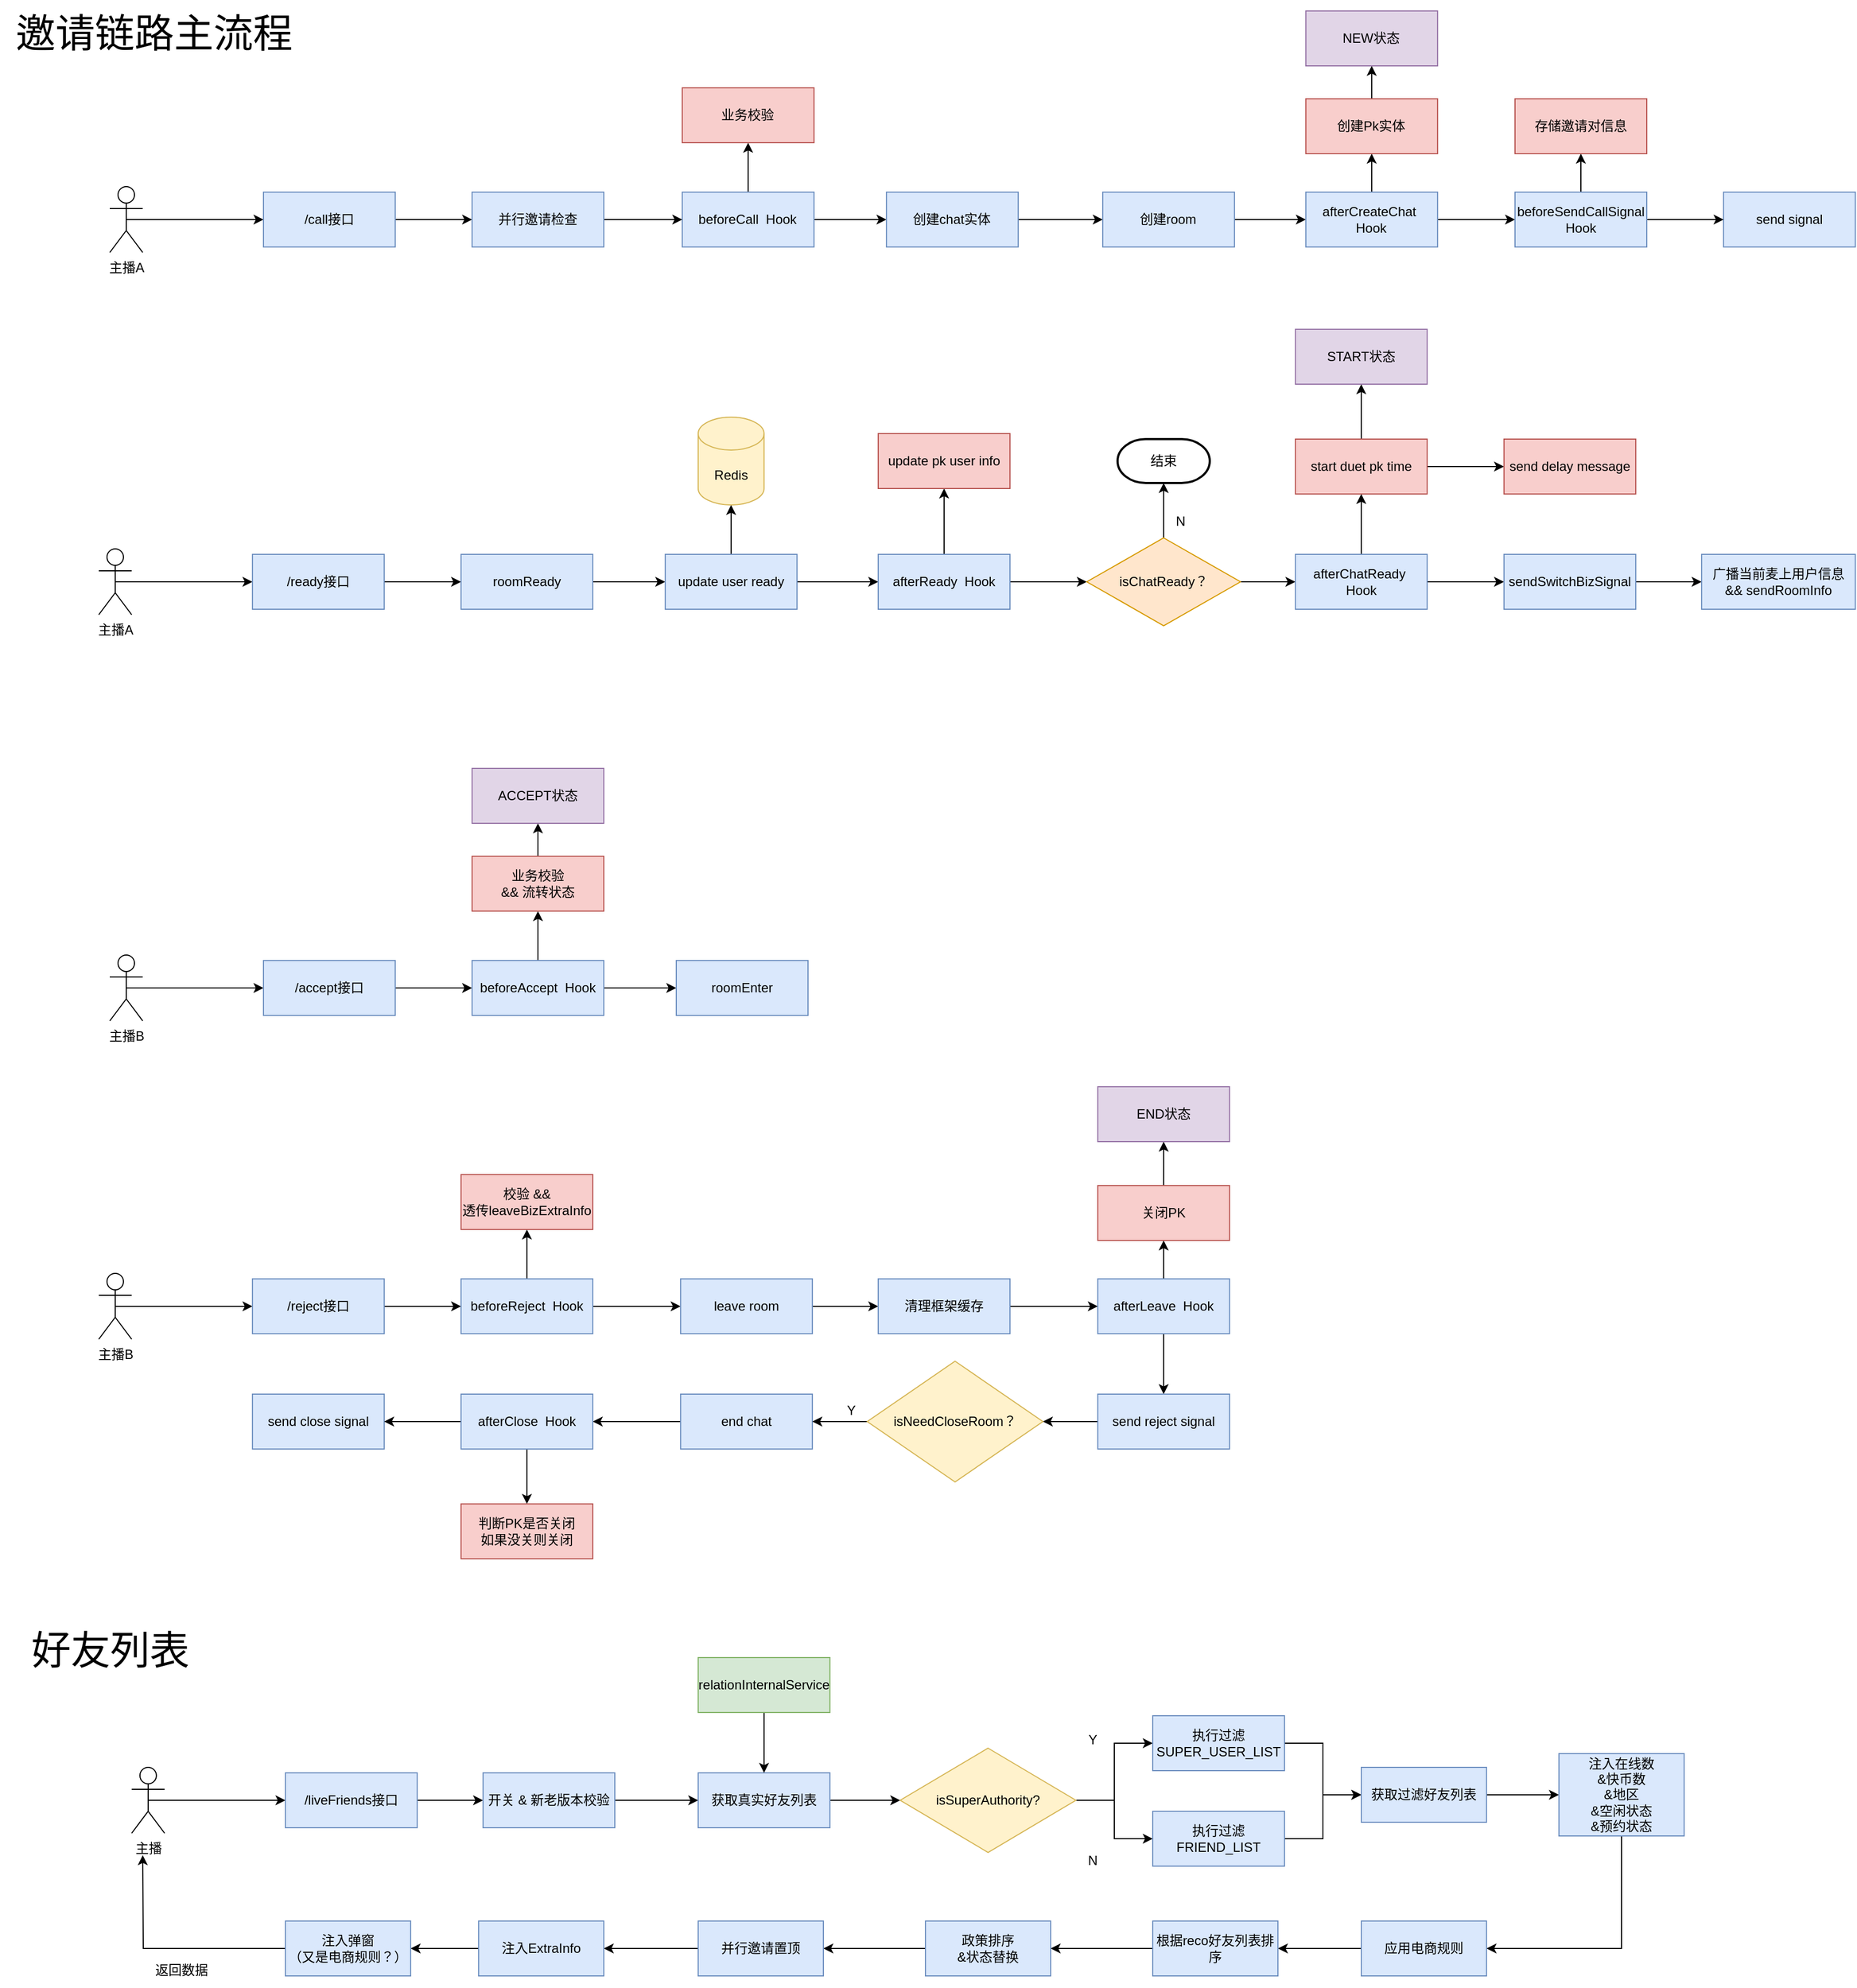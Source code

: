 <mxfile version="21.1.8" type="github">
  <diagram name="第 1 页" id="D1CQOp292lNtNwlwD0Dh">
    <mxGraphModel dx="1306" dy="836" grid="1" gridSize="10" guides="1" tooltips="1" connect="1" arrows="1" fold="1" page="0" pageScale="1" pageWidth="827" pageHeight="1169" math="0" shadow="0">
      <root>
        <mxCell id="0" />
        <mxCell id="1" parent="0" />
        <mxCell id="nzKU1kesUL4rAlOl88Yz-4" style="edgeStyle=orthogonalEdgeStyle;rounded=0;orthogonalLoop=1;jettySize=auto;html=1;exitX=0.5;exitY=0.5;exitDx=0;exitDy=0;exitPerimeter=0;entryX=0;entryY=0.5;entryDx=0;entryDy=0;" parent="1" source="nzKU1kesUL4rAlOl88Yz-1" target="nzKU1kesUL4rAlOl88Yz-3" edge="1">
          <mxGeometry relative="1" as="geometry" />
        </mxCell>
        <mxCell id="nzKU1kesUL4rAlOl88Yz-1" value="主播A" style="shape=umlActor;verticalLabelPosition=bottom;verticalAlign=top;html=1;outlineConnect=0;" parent="1" vertex="1">
          <mxGeometry x="140" y="270" width="30" height="60" as="geometry" />
        </mxCell>
        <mxCell id="nzKU1kesUL4rAlOl88Yz-22" style="edgeStyle=orthogonalEdgeStyle;rounded=0;orthogonalLoop=1;jettySize=auto;html=1;exitX=0.5;exitY=0.5;exitDx=0;exitDy=0;exitPerimeter=0;entryX=0;entryY=0.5;entryDx=0;entryDy=0;" parent="1" source="nzKU1kesUL4rAlOl88Yz-2" target="nzKU1kesUL4rAlOl88Yz-21" edge="1">
          <mxGeometry relative="1" as="geometry" />
        </mxCell>
        <mxCell id="nzKU1kesUL4rAlOl88Yz-2" value="主播B" style="shape=umlActor;verticalLabelPosition=bottom;verticalAlign=top;html=1;outlineConnect=0;" parent="1" vertex="1">
          <mxGeometry x="140" y="970" width="30" height="60" as="geometry" />
        </mxCell>
        <mxCell id="OTEw4OgLr6QhDQMsbYtA-49" style="edgeStyle=orthogonalEdgeStyle;rounded=0;orthogonalLoop=1;jettySize=auto;html=1;exitX=1;exitY=0.5;exitDx=0;exitDy=0;entryX=0;entryY=0.5;entryDx=0;entryDy=0;" edge="1" parent="1" source="nzKU1kesUL4rAlOl88Yz-3" target="OTEw4OgLr6QhDQMsbYtA-48">
          <mxGeometry relative="1" as="geometry" />
        </mxCell>
        <mxCell id="nzKU1kesUL4rAlOl88Yz-3" value="/call接口" style="rounded=0;whiteSpace=wrap;html=1;fillColor=#dae8fc;strokeColor=#6c8ebf;" parent="1" vertex="1">
          <mxGeometry x="280" y="275" width="120" height="50" as="geometry" />
        </mxCell>
        <mxCell id="nzKU1kesUL4rAlOl88Yz-8" style="edgeStyle=orthogonalEdgeStyle;rounded=0;orthogonalLoop=1;jettySize=auto;html=1;exitX=0.5;exitY=0;exitDx=0;exitDy=0;entryX=0.5;entryY=1;entryDx=0;entryDy=0;" parent="1" source="nzKU1kesUL4rAlOl88Yz-5" target="nzKU1kesUL4rAlOl88Yz-7" edge="1">
          <mxGeometry relative="1" as="geometry" />
        </mxCell>
        <mxCell id="nzKU1kesUL4rAlOl88Yz-10" style="edgeStyle=orthogonalEdgeStyle;rounded=0;orthogonalLoop=1;jettySize=auto;html=1;exitX=1;exitY=0.5;exitDx=0;exitDy=0;entryX=0;entryY=0.5;entryDx=0;entryDy=0;" parent="1" source="nzKU1kesUL4rAlOl88Yz-5" target="nzKU1kesUL4rAlOl88Yz-9" edge="1">
          <mxGeometry relative="1" as="geometry" />
        </mxCell>
        <mxCell id="nzKU1kesUL4rAlOl88Yz-5" value="beforeCall&amp;nbsp; Hook" style="rounded=0;whiteSpace=wrap;html=1;fillColor=#dae8fc;strokeColor=#6c8ebf;" parent="1" vertex="1">
          <mxGeometry x="661.45" y="275" width="120" height="50" as="geometry" />
        </mxCell>
        <mxCell id="nzKU1kesUL4rAlOl88Yz-7" value="业务校验" style="rounded=0;whiteSpace=wrap;html=1;fillColor=#f8cecc;strokeColor=#b85450;" parent="1" vertex="1">
          <mxGeometry x="661.45" y="180" width="120" height="50" as="geometry" />
        </mxCell>
        <mxCell id="nzKU1kesUL4rAlOl88Yz-12" style="edgeStyle=orthogonalEdgeStyle;rounded=0;orthogonalLoop=1;jettySize=auto;html=1;exitX=1;exitY=0.5;exitDx=0;exitDy=0;entryX=0;entryY=0.5;entryDx=0;entryDy=0;" parent="1" source="nzKU1kesUL4rAlOl88Yz-9" target="nzKU1kesUL4rAlOl88Yz-11" edge="1">
          <mxGeometry relative="1" as="geometry" />
        </mxCell>
        <mxCell id="nzKU1kesUL4rAlOl88Yz-9" value="创建chat实体" style="rounded=0;whiteSpace=wrap;html=1;fillColor=#dae8fc;strokeColor=#6c8ebf;" parent="1" vertex="1">
          <mxGeometry x="847.45" y="275" width="120" height="50" as="geometry" />
        </mxCell>
        <mxCell id="nzKU1kesUL4rAlOl88Yz-14" style="edgeStyle=orthogonalEdgeStyle;rounded=0;orthogonalLoop=1;jettySize=auto;html=1;exitX=1;exitY=0.5;exitDx=0;exitDy=0;entryX=0;entryY=0.5;entryDx=0;entryDy=0;" parent="1" source="nzKU1kesUL4rAlOl88Yz-11" target="nzKU1kesUL4rAlOl88Yz-13" edge="1">
          <mxGeometry relative="1" as="geometry" />
        </mxCell>
        <mxCell id="nzKU1kesUL4rAlOl88Yz-11" value="创建room" style="rounded=0;whiteSpace=wrap;html=1;fillColor=#dae8fc;strokeColor=#6c8ebf;" parent="1" vertex="1">
          <mxGeometry x="1044.45" y="275" width="120" height="50" as="geometry" />
        </mxCell>
        <mxCell id="nzKU1kesUL4rAlOl88Yz-16" style="edgeStyle=orthogonalEdgeStyle;rounded=0;orthogonalLoop=1;jettySize=auto;html=1;exitX=0.5;exitY=0;exitDx=0;exitDy=0;entryX=0.5;entryY=1;entryDx=0;entryDy=0;" parent="1" source="nzKU1kesUL4rAlOl88Yz-13" target="nzKU1kesUL4rAlOl88Yz-15" edge="1">
          <mxGeometry relative="1" as="geometry" />
        </mxCell>
        <mxCell id="OTEw4OgLr6QhDQMsbYtA-52" style="edgeStyle=orthogonalEdgeStyle;rounded=0;orthogonalLoop=1;jettySize=auto;html=1;exitX=1;exitY=0.5;exitDx=0;exitDy=0;entryX=0;entryY=0.5;entryDx=0;entryDy=0;" edge="1" parent="1" source="nzKU1kesUL4rAlOl88Yz-13" target="OTEw4OgLr6QhDQMsbYtA-51">
          <mxGeometry relative="1" as="geometry" />
        </mxCell>
        <mxCell id="nzKU1kesUL4rAlOl88Yz-13" value="afterCreateChat&amp;nbsp; Hook" style="rounded=0;whiteSpace=wrap;html=1;fillColor=#dae8fc;strokeColor=#6c8ebf;" parent="1" vertex="1">
          <mxGeometry x="1229.45" y="275" width="120" height="50" as="geometry" />
        </mxCell>
        <mxCell id="nzKU1kesUL4rAlOl88Yz-18" style="edgeStyle=orthogonalEdgeStyle;rounded=0;orthogonalLoop=1;jettySize=auto;html=1;exitX=0.5;exitY=0;exitDx=0;exitDy=0;entryX=0.5;entryY=1;entryDx=0;entryDy=0;" parent="1" source="nzKU1kesUL4rAlOl88Yz-15" target="nzKU1kesUL4rAlOl88Yz-17" edge="1">
          <mxGeometry relative="1" as="geometry" />
        </mxCell>
        <mxCell id="nzKU1kesUL4rAlOl88Yz-15" value="创建Pk实体" style="rounded=0;whiteSpace=wrap;html=1;fillColor=#f8cecc;strokeColor=#b85450;" parent="1" vertex="1">
          <mxGeometry x="1229.45" y="190" width="120" height="50" as="geometry" />
        </mxCell>
        <mxCell id="nzKU1kesUL4rAlOl88Yz-17" value="NEW状态" style="rounded=0;whiteSpace=wrap;html=1;fillColor=#e1d5e7;strokeColor=#9673a6;" parent="1" vertex="1">
          <mxGeometry x="1229.45" y="110" width="120" height="50" as="geometry" />
        </mxCell>
        <mxCell id="nzKU1kesUL4rAlOl88Yz-19" value="send signal" style="rounded=0;whiteSpace=wrap;html=1;fillColor=#dae8fc;strokeColor=#6c8ebf;" parent="1" vertex="1">
          <mxGeometry x="1609.95" y="275" width="120" height="50" as="geometry" />
        </mxCell>
        <mxCell id="nzKU1kesUL4rAlOl88Yz-54" style="edgeStyle=orthogonalEdgeStyle;rounded=0;orthogonalLoop=1;jettySize=auto;html=1;exitX=1;exitY=0.5;exitDx=0;exitDy=0;" parent="1" source="nzKU1kesUL4rAlOl88Yz-21" target="nzKU1kesUL4rAlOl88Yz-53" edge="1">
          <mxGeometry relative="1" as="geometry" />
        </mxCell>
        <mxCell id="nzKU1kesUL4rAlOl88Yz-21" value="/accept接口" style="rounded=0;whiteSpace=wrap;html=1;fillColor=#dae8fc;strokeColor=#6c8ebf;" parent="1" vertex="1">
          <mxGeometry x="280" y="975" width="120" height="50" as="geometry" />
        </mxCell>
        <mxCell id="nzKU1kesUL4rAlOl88Yz-26" style="edgeStyle=orthogonalEdgeStyle;rounded=0;orthogonalLoop=1;jettySize=auto;html=1;exitX=0.5;exitY=0.5;exitDx=0;exitDy=0;exitPerimeter=0;entryX=0;entryY=0.5;entryDx=0;entryDy=0;" parent="1" source="nzKU1kesUL4rAlOl88Yz-23" target="nzKU1kesUL4rAlOl88Yz-25" edge="1">
          <mxGeometry relative="1" as="geometry" />
        </mxCell>
        <mxCell id="nzKU1kesUL4rAlOl88Yz-23" value="主播A" style="shape=umlActor;verticalLabelPosition=bottom;verticalAlign=top;html=1;outlineConnect=0;" parent="1" vertex="1">
          <mxGeometry x="129.95" y="600" width="30" height="60" as="geometry" />
        </mxCell>
        <mxCell id="nzKU1kesUL4rAlOl88Yz-28" style="edgeStyle=orthogonalEdgeStyle;rounded=0;orthogonalLoop=1;jettySize=auto;html=1;exitX=1;exitY=0.5;exitDx=0;exitDy=0;entryX=0;entryY=0.5;entryDx=0;entryDy=0;" parent="1" source="nzKU1kesUL4rAlOl88Yz-25" target="nzKU1kesUL4rAlOl88Yz-27" edge="1">
          <mxGeometry relative="1" as="geometry" />
        </mxCell>
        <mxCell id="nzKU1kesUL4rAlOl88Yz-25" value="/ready接口" style="rounded=0;whiteSpace=wrap;html=1;fillColor=#dae8fc;strokeColor=#6c8ebf;" parent="1" vertex="1">
          <mxGeometry x="269.95" y="605" width="120" height="50" as="geometry" />
        </mxCell>
        <mxCell id="nzKU1kesUL4rAlOl88Yz-33" style="edgeStyle=orthogonalEdgeStyle;rounded=0;orthogonalLoop=1;jettySize=auto;html=1;exitX=1;exitY=0.5;exitDx=0;exitDy=0;entryX=0;entryY=0.5;entryDx=0;entryDy=0;" parent="1" source="nzKU1kesUL4rAlOl88Yz-27" target="nzKU1kesUL4rAlOl88Yz-29" edge="1">
          <mxGeometry relative="1" as="geometry" />
        </mxCell>
        <mxCell id="nzKU1kesUL4rAlOl88Yz-27" value="roomReady" style="rounded=0;whiteSpace=wrap;html=1;fillColor=#dae8fc;strokeColor=#6c8ebf;" parent="1" vertex="1">
          <mxGeometry x="459.95" y="605" width="120" height="50" as="geometry" />
        </mxCell>
        <mxCell id="nzKU1kesUL4rAlOl88Yz-32" style="edgeStyle=orthogonalEdgeStyle;rounded=0;orthogonalLoop=1;jettySize=auto;html=1;exitX=0.5;exitY=0;exitDx=0;exitDy=0;entryX=0.5;entryY=1;entryDx=0;entryDy=0;entryPerimeter=0;" parent="1" source="nzKU1kesUL4rAlOl88Yz-29" target="nzKU1kesUL4rAlOl88Yz-31" edge="1">
          <mxGeometry relative="1" as="geometry" />
        </mxCell>
        <mxCell id="nzKU1kesUL4rAlOl88Yz-35" style="edgeStyle=orthogonalEdgeStyle;rounded=0;orthogonalLoop=1;jettySize=auto;html=1;exitX=1;exitY=0.5;exitDx=0;exitDy=0;entryX=0;entryY=0.5;entryDx=0;entryDy=0;" parent="1" source="nzKU1kesUL4rAlOl88Yz-29" target="nzKU1kesUL4rAlOl88Yz-34" edge="1">
          <mxGeometry relative="1" as="geometry" />
        </mxCell>
        <mxCell id="nzKU1kesUL4rAlOl88Yz-29" value="update user ready" style="rounded=0;whiteSpace=wrap;html=1;fillColor=#dae8fc;strokeColor=#6c8ebf;" parent="1" vertex="1">
          <mxGeometry x="645.95" y="605" width="120" height="50" as="geometry" />
        </mxCell>
        <mxCell id="nzKU1kesUL4rAlOl88Yz-31" value="Redis" style="shape=cylinder3;whiteSpace=wrap;html=1;boundedLbl=1;backgroundOutline=1;size=15;fillColor=#fff2cc;strokeColor=#d6b656;" parent="1" vertex="1">
          <mxGeometry x="675.95" y="480" width="60" height="80" as="geometry" />
        </mxCell>
        <mxCell id="nzKU1kesUL4rAlOl88Yz-37" style="edgeStyle=orthogonalEdgeStyle;rounded=0;orthogonalLoop=1;jettySize=auto;html=1;exitX=0.5;exitY=0;exitDx=0;exitDy=0;entryX=0.5;entryY=1;entryDx=0;entryDy=0;" parent="1" source="nzKU1kesUL4rAlOl88Yz-34" target="nzKU1kesUL4rAlOl88Yz-36" edge="1">
          <mxGeometry relative="1" as="geometry" />
        </mxCell>
        <mxCell id="nzKU1kesUL4rAlOl88Yz-39" style="edgeStyle=orthogonalEdgeStyle;rounded=0;orthogonalLoop=1;jettySize=auto;html=1;exitX=1;exitY=0.5;exitDx=0;exitDy=0;entryX=0;entryY=0.5;entryDx=0;entryDy=0;" parent="1" source="nzKU1kesUL4rAlOl88Yz-34" target="nzKU1kesUL4rAlOl88Yz-38" edge="1">
          <mxGeometry relative="1" as="geometry" />
        </mxCell>
        <mxCell id="nzKU1kesUL4rAlOl88Yz-34" value="afterReady&amp;nbsp; Hook" style="rounded=0;whiteSpace=wrap;html=1;fillColor=#dae8fc;strokeColor=#6c8ebf;" parent="1" vertex="1">
          <mxGeometry x="839.95" y="605" width="120" height="50" as="geometry" />
        </mxCell>
        <mxCell id="nzKU1kesUL4rAlOl88Yz-36" value="update pk user info" style="rounded=0;whiteSpace=wrap;html=1;fillColor=#f8cecc;strokeColor=#b85450;" parent="1" vertex="1">
          <mxGeometry x="839.95" y="495" width="120" height="50" as="geometry" />
        </mxCell>
        <mxCell id="nzKU1kesUL4rAlOl88Yz-41" style="edgeStyle=orthogonalEdgeStyle;rounded=0;orthogonalLoop=1;jettySize=auto;html=1;exitX=0.5;exitY=0;exitDx=0;exitDy=0;entryX=0.5;entryY=1;entryDx=0;entryDy=0;entryPerimeter=0;" parent="1" source="nzKU1kesUL4rAlOl88Yz-38" target="nzKU1kesUL4rAlOl88Yz-40" edge="1">
          <mxGeometry relative="1" as="geometry" />
        </mxCell>
        <mxCell id="nzKU1kesUL4rAlOl88Yz-44" style="edgeStyle=orthogonalEdgeStyle;rounded=0;orthogonalLoop=1;jettySize=auto;html=1;exitX=1;exitY=0.5;exitDx=0;exitDy=0;entryX=0;entryY=0.5;entryDx=0;entryDy=0;" parent="1" source="nzKU1kesUL4rAlOl88Yz-38" target="nzKU1kesUL4rAlOl88Yz-43" edge="1">
          <mxGeometry relative="1" as="geometry" />
        </mxCell>
        <mxCell id="nzKU1kesUL4rAlOl88Yz-38" value="isChatReady？" style="rhombus;whiteSpace=wrap;html=1;fillColor=#ffe6cc;strokeColor=#d79b00;" parent="1" vertex="1">
          <mxGeometry x="1029.95" y="590" width="140" height="80" as="geometry" />
        </mxCell>
        <mxCell id="nzKU1kesUL4rAlOl88Yz-40" value="结束" style="strokeWidth=2;html=1;shape=mxgraph.flowchart.terminator;whiteSpace=wrap;" parent="1" vertex="1">
          <mxGeometry x="1057.95" y="500" width="84" height="40" as="geometry" />
        </mxCell>
        <mxCell id="nzKU1kesUL4rAlOl88Yz-42" value="N" style="text;html=1;align=center;verticalAlign=middle;resizable=0;points=[];autosize=1;strokeColor=none;fillColor=none;" parent="1" vertex="1">
          <mxGeometry x="1099.95" y="560" width="30" height="30" as="geometry" />
        </mxCell>
        <mxCell id="nzKU1kesUL4rAlOl88Yz-46" style="edgeStyle=orthogonalEdgeStyle;rounded=0;orthogonalLoop=1;jettySize=auto;html=1;exitX=0.5;exitY=0;exitDx=0;exitDy=0;entryX=0.5;entryY=1;entryDx=0;entryDy=0;" parent="1" source="nzKU1kesUL4rAlOl88Yz-43" target="nzKU1kesUL4rAlOl88Yz-45" edge="1">
          <mxGeometry relative="1" as="geometry" />
        </mxCell>
        <mxCell id="nzKU1kesUL4rAlOl88Yz-50" style="edgeStyle=orthogonalEdgeStyle;rounded=0;orthogonalLoop=1;jettySize=auto;html=1;exitX=1;exitY=0.5;exitDx=0;exitDy=0;entryX=0;entryY=0.5;entryDx=0;entryDy=0;" parent="1" source="nzKU1kesUL4rAlOl88Yz-43" target="nzKU1kesUL4rAlOl88Yz-49" edge="1">
          <mxGeometry relative="1" as="geometry" />
        </mxCell>
        <mxCell id="nzKU1kesUL4rAlOl88Yz-43" value="afterChatReady&amp;nbsp; Hook" style="rounded=0;whiteSpace=wrap;html=1;fillColor=#dae8fc;strokeColor=#6c8ebf;" parent="1" vertex="1">
          <mxGeometry x="1219.95" y="605" width="120" height="50" as="geometry" />
        </mxCell>
        <mxCell id="nzKU1kesUL4rAlOl88Yz-48" style="edgeStyle=orthogonalEdgeStyle;rounded=0;orthogonalLoop=1;jettySize=auto;html=1;exitX=1;exitY=0.5;exitDx=0;exitDy=0;entryX=0;entryY=0.5;entryDx=0;entryDy=0;" parent="1" source="nzKU1kesUL4rAlOl88Yz-45" target="nzKU1kesUL4rAlOl88Yz-47" edge="1">
          <mxGeometry relative="1" as="geometry" />
        </mxCell>
        <mxCell id="nzKU1kesUL4rAlOl88Yz-118" style="edgeStyle=orthogonalEdgeStyle;rounded=0;orthogonalLoop=1;jettySize=auto;html=1;exitX=0.5;exitY=0;exitDx=0;exitDy=0;entryX=0.5;entryY=1;entryDx=0;entryDy=0;" parent="1" source="nzKU1kesUL4rAlOl88Yz-45" target="nzKU1kesUL4rAlOl88Yz-117" edge="1">
          <mxGeometry relative="1" as="geometry" />
        </mxCell>
        <mxCell id="nzKU1kesUL4rAlOl88Yz-45" value="start duet pk time" style="rounded=0;whiteSpace=wrap;html=1;fillColor=#f8cecc;strokeColor=#b85450;" parent="1" vertex="1">
          <mxGeometry x="1219.95" y="500" width="120" height="50" as="geometry" />
        </mxCell>
        <mxCell id="nzKU1kesUL4rAlOl88Yz-47" value="send delay message" style="rounded=0;whiteSpace=wrap;html=1;fillColor=#f8cecc;strokeColor=#b85450;" parent="1" vertex="1">
          <mxGeometry x="1409.95" y="500" width="120" height="50" as="geometry" />
        </mxCell>
        <mxCell id="nzKU1kesUL4rAlOl88Yz-52" style="edgeStyle=orthogonalEdgeStyle;rounded=0;orthogonalLoop=1;jettySize=auto;html=1;exitX=1;exitY=0.5;exitDx=0;exitDy=0;entryX=0;entryY=0.5;entryDx=0;entryDy=0;" parent="1" source="nzKU1kesUL4rAlOl88Yz-49" target="nzKU1kesUL4rAlOl88Yz-51" edge="1">
          <mxGeometry relative="1" as="geometry" />
        </mxCell>
        <mxCell id="nzKU1kesUL4rAlOl88Yz-49" value="sendSwitchBizSignal" style="rounded=0;whiteSpace=wrap;html=1;fillColor=#dae8fc;strokeColor=#6c8ebf;" parent="1" vertex="1">
          <mxGeometry x="1409.95" y="605" width="120" height="50" as="geometry" />
        </mxCell>
        <mxCell id="nzKU1kesUL4rAlOl88Yz-51" value="广播当前麦上用户信息&lt;br&gt;&amp;amp;&amp;amp; sendRoomInfo" style="rounded=0;whiteSpace=wrap;html=1;fillColor=#dae8fc;strokeColor=#6c8ebf;" parent="1" vertex="1">
          <mxGeometry x="1589.95" y="605" width="140" height="50" as="geometry" />
        </mxCell>
        <mxCell id="nzKU1kesUL4rAlOl88Yz-56" style="edgeStyle=orthogonalEdgeStyle;rounded=0;orthogonalLoop=1;jettySize=auto;html=1;exitX=0.5;exitY=0;exitDx=0;exitDy=0;entryX=0.5;entryY=1;entryDx=0;entryDy=0;" parent="1" source="nzKU1kesUL4rAlOl88Yz-53" target="nzKU1kesUL4rAlOl88Yz-55" edge="1">
          <mxGeometry relative="1" as="geometry" />
        </mxCell>
        <mxCell id="nzKU1kesUL4rAlOl88Yz-61" style="edgeStyle=orthogonalEdgeStyle;rounded=0;orthogonalLoop=1;jettySize=auto;html=1;exitX=1;exitY=0.5;exitDx=0;exitDy=0;entryX=0;entryY=0.5;entryDx=0;entryDy=0;" parent="1" source="nzKU1kesUL4rAlOl88Yz-53" target="nzKU1kesUL4rAlOl88Yz-60" edge="1">
          <mxGeometry relative="1" as="geometry" />
        </mxCell>
        <mxCell id="nzKU1kesUL4rAlOl88Yz-53" value="beforeAccept&amp;nbsp; Hook" style="rounded=0;whiteSpace=wrap;html=1;fillColor=#dae8fc;strokeColor=#6c8ebf;" parent="1" vertex="1">
          <mxGeometry x="470" y="975" width="120" height="50" as="geometry" />
        </mxCell>
        <mxCell id="nzKU1kesUL4rAlOl88Yz-59" style="edgeStyle=orthogonalEdgeStyle;rounded=0;orthogonalLoop=1;jettySize=auto;html=1;exitX=0.5;exitY=0;exitDx=0;exitDy=0;entryX=0.5;entryY=1;entryDx=0;entryDy=0;" parent="1" source="nzKU1kesUL4rAlOl88Yz-55" target="nzKU1kesUL4rAlOl88Yz-58" edge="1">
          <mxGeometry relative="1" as="geometry" />
        </mxCell>
        <mxCell id="nzKU1kesUL4rAlOl88Yz-55" value="业务校验&lt;br&gt;&amp;amp;&amp;amp; 流转状态" style="rounded=0;whiteSpace=wrap;html=1;fillColor=#f8cecc;strokeColor=#b85450;" parent="1" vertex="1">
          <mxGeometry x="470" y="880" width="120" height="50" as="geometry" />
        </mxCell>
        <mxCell id="nzKU1kesUL4rAlOl88Yz-58" value="ACCEPT状态" style="rounded=0;whiteSpace=wrap;html=1;fillColor=#e1d5e7;strokeColor=#9673a6;" parent="1" vertex="1">
          <mxGeometry x="470" y="800" width="120" height="50" as="geometry" />
        </mxCell>
        <mxCell id="nzKU1kesUL4rAlOl88Yz-60" value="roomEnter" style="rounded=0;whiteSpace=wrap;html=1;fillColor=#dae8fc;strokeColor=#6c8ebf;" parent="1" vertex="1">
          <mxGeometry x="656" y="975" width="120" height="50" as="geometry" />
        </mxCell>
        <mxCell id="nzKU1kesUL4rAlOl88Yz-64" style="edgeStyle=orthogonalEdgeStyle;rounded=0;orthogonalLoop=1;jettySize=auto;html=1;exitX=0.5;exitY=0.5;exitDx=0;exitDy=0;exitPerimeter=0;entryX=0;entryY=0.5;entryDx=0;entryDy=0;" parent="1" source="nzKU1kesUL4rAlOl88Yz-62" target="nzKU1kesUL4rAlOl88Yz-63" edge="1">
          <mxGeometry relative="1" as="geometry" />
        </mxCell>
        <mxCell id="nzKU1kesUL4rAlOl88Yz-62" value="主播B" style="shape=umlActor;verticalLabelPosition=bottom;verticalAlign=top;html=1;outlineConnect=0;" parent="1" vertex="1">
          <mxGeometry x="129.95" y="1260" width="30" height="60" as="geometry" />
        </mxCell>
        <mxCell id="nzKU1kesUL4rAlOl88Yz-66" style="edgeStyle=orthogonalEdgeStyle;rounded=0;orthogonalLoop=1;jettySize=auto;html=1;exitX=1;exitY=0.5;exitDx=0;exitDy=0;entryX=0;entryY=0.5;entryDx=0;entryDy=0;" parent="1" source="nzKU1kesUL4rAlOl88Yz-63" target="nzKU1kesUL4rAlOl88Yz-65" edge="1">
          <mxGeometry relative="1" as="geometry" />
        </mxCell>
        <mxCell id="nzKU1kesUL4rAlOl88Yz-63" value="/reject接口" style="rounded=0;whiteSpace=wrap;html=1;fillColor=#dae8fc;strokeColor=#6c8ebf;" parent="1" vertex="1">
          <mxGeometry x="269.95" y="1265" width="120" height="50" as="geometry" />
        </mxCell>
        <mxCell id="nzKU1kesUL4rAlOl88Yz-68" style="edgeStyle=orthogonalEdgeStyle;rounded=0;orthogonalLoop=1;jettySize=auto;html=1;exitX=0.5;exitY=0;exitDx=0;exitDy=0;entryX=0.5;entryY=1;entryDx=0;entryDy=0;" parent="1" source="nzKU1kesUL4rAlOl88Yz-65" target="nzKU1kesUL4rAlOl88Yz-67" edge="1">
          <mxGeometry relative="1" as="geometry" />
        </mxCell>
        <mxCell id="nzKU1kesUL4rAlOl88Yz-70" style="edgeStyle=orthogonalEdgeStyle;rounded=0;orthogonalLoop=1;jettySize=auto;html=1;exitX=1;exitY=0.5;exitDx=0;exitDy=0;entryX=0;entryY=0.5;entryDx=0;entryDy=0;" parent="1" source="nzKU1kesUL4rAlOl88Yz-65" target="nzKU1kesUL4rAlOl88Yz-69" edge="1">
          <mxGeometry relative="1" as="geometry" />
        </mxCell>
        <mxCell id="nzKU1kesUL4rAlOl88Yz-65" value="beforeReject&amp;nbsp; Hook" style="rounded=0;whiteSpace=wrap;html=1;fillColor=#dae8fc;strokeColor=#6c8ebf;" parent="1" vertex="1">
          <mxGeometry x="459.95" y="1265" width="120" height="50" as="geometry" />
        </mxCell>
        <mxCell id="nzKU1kesUL4rAlOl88Yz-67" value="校验 &amp;amp;&amp;amp;&lt;br&gt;透传leaveBizExtraInfo" style="rounded=0;whiteSpace=wrap;html=1;fillColor=#f8cecc;strokeColor=#b85450;" parent="1" vertex="1">
          <mxGeometry x="459.95" y="1170" width="120" height="50" as="geometry" />
        </mxCell>
        <mxCell id="nzKU1kesUL4rAlOl88Yz-72" style="edgeStyle=orthogonalEdgeStyle;rounded=0;orthogonalLoop=1;jettySize=auto;html=1;exitX=1;exitY=0.5;exitDx=0;exitDy=0;entryX=0;entryY=0.5;entryDx=0;entryDy=0;" parent="1" source="nzKU1kesUL4rAlOl88Yz-69" target="nzKU1kesUL4rAlOl88Yz-71" edge="1">
          <mxGeometry relative="1" as="geometry" />
        </mxCell>
        <mxCell id="nzKU1kesUL4rAlOl88Yz-69" value="leave room" style="rounded=0;whiteSpace=wrap;html=1;fillColor=#dae8fc;strokeColor=#6c8ebf;" parent="1" vertex="1">
          <mxGeometry x="659.95" y="1265" width="120" height="50" as="geometry" />
        </mxCell>
        <mxCell id="nzKU1kesUL4rAlOl88Yz-74" style="edgeStyle=orthogonalEdgeStyle;rounded=0;orthogonalLoop=1;jettySize=auto;html=1;exitX=1;exitY=0.5;exitDx=0;exitDy=0;entryX=0;entryY=0.5;entryDx=0;entryDy=0;" parent="1" source="nzKU1kesUL4rAlOl88Yz-71" target="nzKU1kesUL4rAlOl88Yz-73" edge="1">
          <mxGeometry relative="1" as="geometry" />
        </mxCell>
        <mxCell id="nzKU1kesUL4rAlOl88Yz-71" value="清理框架缓存" style="rounded=0;whiteSpace=wrap;html=1;fillColor=#dae8fc;strokeColor=#6c8ebf;" parent="1" vertex="1">
          <mxGeometry x="839.95" y="1265" width="120" height="50" as="geometry" />
        </mxCell>
        <mxCell id="nzKU1kesUL4rAlOl88Yz-76" style="edgeStyle=orthogonalEdgeStyle;rounded=0;orthogonalLoop=1;jettySize=auto;html=1;exitX=0.5;exitY=0;exitDx=0;exitDy=0;entryX=0.5;entryY=1;entryDx=0;entryDy=0;" parent="1" source="nzKU1kesUL4rAlOl88Yz-73" target="nzKU1kesUL4rAlOl88Yz-75" edge="1">
          <mxGeometry relative="1" as="geometry" />
        </mxCell>
        <mxCell id="xWlnuquYRTVBCmx58FOR-1" style="edgeStyle=orthogonalEdgeStyle;rounded=0;orthogonalLoop=1;jettySize=auto;html=1;exitX=0.5;exitY=1;exitDx=0;exitDy=0;entryX=0.5;entryY=0;entryDx=0;entryDy=0;" parent="1" source="nzKU1kesUL4rAlOl88Yz-73" target="nzKU1kesUL4rAlOl88Yz-79" edge="1">
          <mxGeometry relative="1" as="geometry" />
        </mxCell>
        <mxCell id="nzKU1kesUL4rAlOl88Yz-73" value="afterLeave&amp;nbsp; Hook" style="rounded=0;whiteSpace=wrap;html=1;fillColor=#dae8fc;strokeColor=#6c8ebf;" parent="1" vertex="1">
          <mxGeometry x="1039.95" y="1265" width="120" height="50" as="geometry" />
        </mxCell>
        <mxCell id="nzKU1kesUL4rAlOl88Yz-78" style="edgeStyle=orthogonalEdgeStyle;rounded=0;orthogonalLoop=1;jettySize=auto;html=1;exitX=0.5;exitY=0;exitDx=0;exitDy=0;entryX=0.5;entryY=1;entryDx=0;entryDy=0;" parent="1" source="nzKU1kesUL4rAlOl88Yz-75" edge="1">
          <mxGeometry relative="1" as="geometry">
            <mxPoint x="1099.95" y="1140" as="targetPoint" />
          </mxGeometry>
        </mxCell>
        <mxCell id="nzKU1kesUL4rAlOl88Yz-75" value="关闭PK" style="rounded=0;whiteSpace=wrap;html=1;fillColor=#f8cecc;strokeColor=#b85450;" parent="1" vertex="1">
          <mxGeometry x="1039.95" y="1180" width="120" height="50" as="geometry" />
        </mxCell>
        <mxCell id="nzKU1kesUL4rAlOl88Yz-77" value="END状态" style="rounded=0;whiteSpace=wrap;html=1;fillColor=#e1d5e7;strokeColor=#9673a6;" parent="1" vertex="1">
          <mxGeometry x="1039.95" y="1090" width="120" height="50" as="geometry" />
        </mxCell>
        <mxCell id="nzKU1kesUL4rAlOl88Yz-109" style="edgeStyle=orthogonalEdgeStyle;rounded=0;orthogonalLoop=1;jettySize=auto;html=1;exitX=0;exitY=0.5;exitDx=0;exitDy=0;entryX=1;entryY=0.5;entryDx=0;entryDy=0;" parent="1" source="nzKU1kesUL4rAlOl88Yz-79" target="nzKU1kesUL4rAlOl88Yz-108" edge="1">
          <mxGeometry relative="1" as="geometry" />
        </mxCell>
        <mxCell id="nzKU1kesUL4rAlOl88Yz-79" value="send reject signal" style="rounded=0;whiteSpace=wrap;html=1;fillColor=#dae8fc;strokeColor=#6c8ebf;" parent="1" vertex="1">
          <mxGeometry x="1039.95" y="1370" width="120" height="50" as="geometry" />
        </mxCell>
        <mxCell id="nzKU1kesUL4rAlOl88Yz-113" style="edgeStyle=orthogonalEdgeStyle;rounded=0;orthogonalLoop=1;jettySize=auto;html=1;exitX=0;exitY=0.5;exitDx=0;exitDy=0;entryX=1;entryY=0.5;entryDx=0;entryDy=0;" parent="1" source="nzKU1kesUL4rAlOl88Yz-81" target="nzKU1kesUL4rAlOl88Yz-112" edge="1">
          <mxGeometry relative="1" as="geometry" />
        </mxCell>
        <mxCell id="nzKU1kesUL4rAlOl88Yz-81" value="end chat" style="rounded=0;whiteSpace=wrap;html=1;fillColor=#dae8fc;strokeColor=#6c8ebf;" parent="1" vertex="1">
          <mxGeometry x="659.95" y="1370" width="120" height="50" as="geometry" />
        </mxCell>
        <mxCell id="nzKU1kesUL4rAlOl88Yz-83" value="send close signal" style="rounded=0;whiteSpace=wrap;html=1;fillColor=#dae8fc;strokeColor=#6c8ebf;" parent="1" vertex="1">
          <mxGeometry x="269.95" y="1370" width="120" height="50" as="geometry" />
        </mxCell>
        <mxCell id="nzKU1kesUL4rAlOl88Yz-110" style="edgeStyle=orthogonalEdgeStyle;rounded=0;orthogonalLoop=1;jettySize=auto;html=1;exitX=0;exitY=0.5;exitDx=0;exitDy=0;entryX=1;entryY=0.5;entryDx=0;entryDy=0;" parent="1" source="nzKU1kesUL4rAlOl88Yz-108" target="nzKU1kesUL4rAlOl88Yz-81" edge="1">
          <mxGeometry relative="1" as="geometry" />
        </mxCell>
        <mxCell id="nzKU1kesUL4rAlOl88Yz-108" value="isNeedCloseRoom？" style="rhombus;whiteSpace=wrap;html=1;fillColor=#fff2cc;strokeColor=#d6b656;" parent="1" vertex="1">
          <mxGeometry x="829.95" y="1340" width="160" height="110" as="geometry" />
        </mxCell>
        <mxCell id="nzKU1kesUL4rAlOl88Yz-111" value="Y" style="text;html=1;align=center;verticalAlign=middle;resizable=0;points=[];autosize=1;strokeColor=none;fillColor=none;" parent="1" vertex="1">
          <mxGeometry x="799.95" y="1370" width="30" height="30" as="geometry" />
        </mxCell>
        <mxCell id="nzKU1kesUL4rAlOl88Yz-114" style="edgeStyle=orthogonalEdgeStyle;rounded=0;orthogonalLoop=1;jettySize=auto;html=1;exitX=0;exitY=0.5;exitDx=0;exitDy=0;entryX=1;entryY=0.5;entryDx=0;entryDy=0;" parent="1" source="nzKU1kesUL4rAlOl88Yz-112" target="nzKU1kesUL4rAlOl88Yz-83" edge="1">
          <mxGeometry relative="1" as="geometry" />
        </mxCell>
        <mxCell id="nzKU1kesUL4rAlOl88Yz-116" style="edgeStyle=orthogonalEdgeStyle;rounded=0;orthogonalLoop=1;jettySize=auto;html=1;exitX=0.5;exitY=1;exitDx=0;exitDy=0;entryX=0.5;entryY=0;entryDx=0;entryDy=0;" parent="1" source="nzKU1kesUL4rAlOl88Yz-112" target="nzKU1kesUL4rAlOl88Yz-115" edge="1">
          <mxGeometry relative="1" as="geometry" />
        </mxCell>
        <mxCell id="nzKU1kesUL4rAlOl88Yz-112" value="afterClose&amp;nbsp; Hook" style="rounded=0;whiteSpace=wrap;html=1;fillColor=#dae8fc;strokeColor=#6c8ebf;" parent="1" vertex="1">
          <mxGeometry x="459.95" y="1370" width="120" height="50" as="geometry" />
        </mxCell>
        <mxCell id="nzKU1kesUL4rAlOl88Yz-115" value="判断PK是否关闭&lt;br&gt;如果没关则关闭" style="rounded=0;whiteSpace=wrap;html=1;fillColor=#f8cecc;strokeColor=#b85450;" parent="1" vertex="1">
          <mxGeometry x="459.95" y="1470" width="120" height="50" as="geometry" />
        </mxCell>
        <mxCell id="nzKU1kesUL4rAlOl88Yz-117" value="START状态" style="rounded=0;whiteSpace=wrap;html=1;fillColor=#e1d5e7;strokeColor=#9673a6;" parent="1" vertex="1">
          <mxGeometry x="1219.95" y="400" width="120" height="50" as="geometry" />
        </mxCell>
        <mxCell id="OTEw4OgLr6QhDQMsbYtA-1" value="&lt;font style=&quot;font-size: 36px;&quot;&gt;邀请链路主流程&lt;/font&gt;" style="text;html=1;align=center;verticalAlign=middle;resizable=0;points=[];autosize=1;strokeColor=none;fillColor=none;" vertex="1" parent="1">
          <mxGeometry x="40" y="100" width="280" height="60" as="geometry" />
        </mxCell>
        <mxCell id="OTEw4OgLr6QhDQMsbYtA-2" value="&lt;font style=&quot;font-size: 36px;&quot;&gt;好友列表&lt;/font&gt;" style="text;html=1;align=center;verticalAlign=middle;resizable=0;points=[];autosize=1;strokeColor=none;fillColor=none;" vertex="1" parent="1">
          <mxGeometry x="55" y="1573" width="170" height="60" as="geometry" />
        </mxCell>
        <mxCell id="OTEw4OgLr6QhDQMsbYtA-5" style="edgeStyle=orthogonalEdgeStyle;rounded=0;orthogonalLoop=1;jettySize=auto;html=1;exitX=0.5;exitY=0.5;exitDx=0;exitDy=0;exitPerimeter=0;entryX=0;entryY=0.5;entryDx=0;entryDy=0;" edge="1" parent="1" source="OTEw4OgLr6QhDQMsbYtA-3" target="OTEw4OgLr6QhDQMsbYtA-4">
          <mxGeometry relative="1" as="geometry" />
        </mxCell>
        <mxCell id="OTEw4OgLr6QhDQMsbYtA-3" value="主播" style="shape=umlActor;verticalLabelPosition=bottom;verticalAlign=top;html=1;outlineConnect=0;" vertex="1" parent="1">
          <mxGeometry x="159.95" y="1710" width="30" height="60" as="geometry" />
        </mxCell>
        <mxCell id="OTEw4OgLr6QhDQMsbYtA-7" style="edgeStyle=orthogonalEdgeStyle;rounded=0;orthogonalLoop=1;jettySize=auto;html=1;exitX=1;exitY=0.5;exitDx=0;exitDy=0;entryX=0;entryY=0.5;entryDx=0;entryDy=0;" edge="1" parent="1" source="OTEw4OgLr6QhDQMsbYtA-4" target="OTEw4OgLr6QhDQMsbYtA-6">
          <mxGeometry relative="1" as="geometry" />
        </mxCell>
        <mxCell id="OTEw4OgLr6QhDQMsbYtA-4" value="/liveFriends接口" style="rounded=0;whiteSpace=wrap;html=1;fillColor=#dae8fc;strokeColor=#6c8ebf;" vertex="1" parent="1">
          <mxGeometry x="300" y="1715" width="120" height="50" as="geometry" />
        </mxCell>
        <mxCell id="OTEw4OgLr6QhDQMsbYtA-9" style="edgeStyle=orthogonalEdgeStyle;rounded=0;orthogonalLoop=1;jettySize=auto;html=1;exitX=1;exitY=0.5;exitDx=0;exitDy=0;entryX=0;entryY=0.5;entryDx=0;entryDy=0;" edge="1" parent="1" source="OTEw4OgLr6QhDQMsbYtA-6" target="OTEw4OgLr6QhDQMsbYtA-8">
          <mxGeometry relative="1" as="geometry" />
        </mxCell>
        <mxCell id="OTEw4OgLr6QhDQMsbYtA-6" value="开关 &amp;amp; 新老版本校验" style="rounded=0;whiteSpace=wrap;html=1;fillColor=#dae8fc;strokeColor=#6c8ebf;" vertex="1" parent="1">
          <mxGeometry x="480" y="1715" width="120" height="50" as="geometry" />
        </mxCell>
        <mxCell id="OTEw4OgLr6QhDQMsbYtA-13" style="edgeStyle=orthogonalEdgeStyle;rounded=0;orthogonalLoop=1;jettySize=auto;html=1;exitX=1;exitY=0.5;exitDx=0;exitDy=0;entryX=0;entryY=0.5;entryDx=0;entryDy=0;" edge="1" parent="1" source="OTEw4OgLr6QhDQMsbYtA-8" target="OTEw4OgLr6QhDQMsbYtA-12">
          <mxGeometry relative="1" as="geometry" />
        </mxCell>
        <mxCell id="OTEw4OgLr6QhDQMsbYtA-8" value="获取真实好友列表" style="rounded=0;whiteSpace=wrap;html=1;fillColor=#dae8fc;strokeColor=#6c8ebf;" vertex="1" parent="1">
          <mxGeometry x="675.95" y="1715" width="120" height="50" as="geometry" />
        </mxCell>
        <mxCell id="OTEw4OgLr6QhDQMsbYtA-11" style="edgeStyle=orthogonalEdgeStyle;rounded=0;orthogonalLoop=1;jettySize=auto;html=1;exitX=0.5;exitY=1;exitDx=0;exitDy=0;entryX=0.5;entryY=0;entryDx=0;entryDy=0;" edge="1" parent="1" source="OTEw4OgLr6QhDQMsbYtA-10" target="OTEw4OgLr6QhDQMsbYtA-8">
          <mxGeometry relative="1" as="geometry" />
        </mxCell>
        <mxCell id="OTEw4OgLr6QhDQMsbYtA-10" value="relationInternalService" style="rounded=0;whiteSpace=wrap;html=1;fillColor=#d5e8d4;strokeColor=#82b366;" vertex="1" parent="1">
          <mxGeometry x="675.95" y="1610" width="120" height="50" as="geometry" />
        </mxCell>
        <mxCell id="OTEw4OgLr6QhDQMsbYtA-21" style="edgeStyle=orthogonalEdgeStyle;rounded=0;orthogonalLoop=1;jettySize=auto;html=1;exitX=1;exitY=0.5;exitDx=0;exitDy=0;entryX=0;entryY=0.5;entryDx=0;entryDy=0;" edge="1" parent="1" source="OTEw4OgLr6QhDQMsbYtA-12" target="OTEw4OgLr6QhDQMsbYtA-17">
          <mxGeometry relative="1" as="geometry" />
        </mxCell>
        <mxCell id="OTEw4OgLr6QhDQMsbYtA-22" style="edgeStyle=orthogonalEdgeStyle;rounded=0;orthogonalLoop=1;jettySize=auto;html=1;exitX=1;exitY=0.5;exitDx=0;exitDy=0;entryX=0;entryY=0.5;entryDx=0;entryDy=0;" edge="1" parent="1" source="OTEw4OgLr6QhDQMsbYtA-12" target="OTEw4OgLr6QhDQMsbYtA-14">
          <mxGeometry relative="1" as="geometry" />
        </mxCell>
        <mxCell id="OTEw4OgLr6QhDQMsbYtA-12" value="isSuperAuthority?" style="rhombus;whiteSpace=wrap;html=1;fillColor=#fff2cc;strokeColor=#d6b656;" vertex="1" parent="1">
          <mxGeometry x="860" y="1692.5" width="160" height="95" as="geometry" />
        </mxCell>
        <mxCell id="OTEw4OgLr6QhDQMsbYtA-23" style="edgeStyle=orthogonalEdgeStyle;rounded=0;orthogonalLoop=1;jettySize=auto;html=1;exitX=1;exitY=0.5;exitDx=0;exitDy=0;entryX=0;entryY=0.5;entryDx=0;entryDy=0;" edge="1" parent="1" source="OTEw4OgLr6QhDQMsbYtA-14" target="OTEw4OgLr6QhDQMsbYtA-20">
          <mxGeometry relative="1" as="geometry" />
        </mxCell>
        <mxCell id="OTEw4OgLr6QhDQMsbYtA-14" value="执行过滤&lt;br&gt;SUPER_USER_LIST" style="rounded=0;whiteSpace=wrap;html=1;fillColor=#dae8fc;strokeColor=#6c8ebf;" vertex="1" parent="1">
          <mxGeometry x="1090" y="1663" width="120" height="50" as="geometry" />
        </mxCell>
        <mxCell id="OTEw4OgLr6QhDQMsbYtA-16" value="Y" style="text;html=1;align=center;verticalAlign=middle;resizable=0;points=[];autosize=1;strokeColor=none;fillColor=none;" vertex="1" parent="1">
          <mxGeometry x="1020" y="1670" width="30" height="30" as="geometry" />
        </mxCell>
        <mxCell id="OTEw4OgLr6QhDQMsbYtA-25" style="edgeStyle=orthogonalEdgeStyle;rounded=0;orthogonalLoop=1;jettySize=auto;html=1;exitX=1;exitY=0.5;exitDx=0;exitDy=0;entryX=0;entryY=0.5;entryDx=0;entryDy=0;" edge="1" parent="1" source="OTEw4OgLr6QhDQMsbYtA-17" target="OTEw4OgLr6QhDQMsbYtA-20">
          <mxGeometry relative="1" as="geometry" />
        </mxCell>
        <mxCell id="OTEw4OgLr6QhDQMsbYtA-17" value="执行过滤&lt;br&gt;FRIEND_LIST" style="rounded=0;whiteSpace=wrap;html=1;fillColor=#dae8fc;strokeColor=#6c8ebf;" vertex="1" parent="1">
          <mxGeometry x="1090" y="1750" width="120" height="50" as="geometry" />
        </mxCell>
        <mxCell id="OTEw4OgLr6QhDQMsbYtA-19" value="N" style="text;html=1;align=center;verticalAlign=middle;resizable=0;points=[];autosize=1;strokeColor=none;fillColor=none;" vertex="1" parent="1">
          <mxGeometry x="1020" y="1780" width="30" height="30" as="geometry" />
        </mxCell>
        <mxCell id="OTEw4OgLr6QhDQMsbYtA-27" style="edgeStyle=orthogonalEdgeStyle;rounded=0;orthogonalLoop=1;jettySize=auto;html=1;exitX=1;exitY=0.5;exitDx=0;exitDy=0;entryX=0;entryY=0.5;entryDx=0;entryDy=0;" edge="1" parent="1" source="OTEw4OgLr6QhDQMsbYtA-20" target="OTEw4OgLr6QhDQMsbYtA-26">
          <mxGeometry relative="1" as="geometry" />
        </mxCell>
        <mxCell id="OTEw4OgLr6QhDQMsbYtA-20" value="获取过滤好友列表" style="rounded=0;whiteSpace=wrap;html=1;fillColor=#dae8fc;strokeColor=#6c8ebf;" vertex="1" parent="1">
          <mxGeometry x="1280" y="1710" width="114.05" height="50" as="geometry" />
        </mxCell>
        <mxCell id="OTEw4OgLr6QhDQMsbYtA-38" style="edgeStyle=orthogonalEdgeStyle;rounded=0;orthogonalLoop=1;jettySize=auto;html=1;exitX=0.5;exitY=1;exitDx=0;exitDy=0;entryX=1;entryY=0.5;entryDx=0;entryDy=0;" edge="1" parent="1" source="OTEw4OgLr6QhDQMsbYtA-26" target="OTEw4OgLr6QhDQMsbYtA-28">
          <mxGeometry relative="1" as="geometry" />
        </mxCell>
        <mxCell id="OTEw4OgLr6QhDQMsbYtA-26" value="注入在线数&lt;br&gt;&amp;amp;快币数&lt;br&gt;&amp;amp;地区&lt;br&gt;&amp;amp;空闲状态&lt;br&gt;&amp;amp;预约状态" style="rounded=0;whiteSpace=wrap;html=1;fillColor=#dae8fc;strokeColor=#6c8ebf;" vertex="1" parent="1">
          <mxGeometry x="1460" y="1697.5" width="114.05" height="75" as="geometry" />
        </mxCell>
        <mxCell id="OTEw4OgLr6QhDQMsbYtA-39" style="edgeStyle=orthogonalEdgeStyle;rounded=0;orthogonalLoop=1;jettySize=auto;html=1;exitX=0;exitY=0.5;exitDx=0;exitDy=0;entryX=1;entryY=0.5;entryDx=0;entryDy=0;" edge="1" parent="1" source="OTEw4OgLr6QhDQMsbYtA-28" target="OTEw4OgLr6QhDQMsbYtA-30">
          <mxGeometry relative="1" as="geometry" />
        </mxCell>
        <mxCell id="OTEw4OgLr6QhDQMsbYtA-28" value="应用电商规则" style="rounded=0;whiteSpace=wrap;html=1;fillColor=#dae8fc;strokeColor=#6c8ebf;" vertex="1" parent="1">
          <mxGeometry x="1280" y="1850" width="114.05" height="50" as="geometry" />
        </mxCell>
        <mxCell id="OTEw4OgLr6QhDQMsbYtA-40" style="edgeStyle=orthogonalEdgeStyle;rounded=0;orthogonalLoop=1;jettySize=auto;html=1;exitX=0;exitY=0.5;exitDx=0;exitDy=0;entryX=1;entryY=0.5;entryDx=0;entryDy=0;" edge="1" parent="1" source="OTEw4OgLr6QhDQMsbYtA-30" target="OTEw4OgLr6QhDQMsbYtA-32">
          <mxGeometry relative="1" as="geometry" />
        </mxCell>
        <mxCell id="OTEw4OgLr6QhDQMsbYtA-30" value="根据reco好友列表排序" style="rounded=0;whiteSpace=wrap;html=1;fillColor=#dae8fc;strokeColor=#6c8ebf;" vertex="1" parent="1">
          <mxGeometry x="1090" y="1850" width="114.05" height="50" as="geometry" />
        </mxCell>
        <mxCell id="OTEw4OgLr6QhDQMsbYtA-43" style="edgeStyle=orthogonalEdgeStyle;rounded=0;orthogonalLoop=1;jettySize=auto;html=1;exitX=0;exitY=0.5;exitDx=0;exitDy=0;entryX=1;entryY=0.5;entryDx=0;entryDy=0;" edge="1" parent="1" source="OTEw4OgLr6QhDQMsbYtA-32" target="OTEw4OgLr6QhDQMsbYtA-34">
          <mxGeometry relative="1" as="geometry" />
        </mxCell>
        <mxCell id="OTEw4OgLr6QhDQMsbYtA-32" value="政策排序&lt;br&gt;&amp;amp;状态替换" style="rounded=0;whiteSpace=wrap;html=1;fillColor=#dae8fc;strokeColor=#6c8ebf;" vertex="1" parent="1">
          <mxGeometry x="882.98" y="1850" width="114.05" height="50" as="geometry" />
        </mxCell>
        <mxCell id="OTEw4OgLr6QhDQMsbYtA-42" style="edgeStyle=orthogonalEdgeStyle;rounded=0;orthogonalLoop=1;jettySize=auto;html=1;exitX=0;exitY=0.5;exitDx=0;exitDy=0;entryX=1;entryY=0.5;entryDx=0;entryDy=0;" edge="1" parent="1" source="OTEw4OgLr6QhDQMsbYtA-34" target="OTEw4OgLr6QhDQMsbYtA-35">
          <mxGeometry relative="1" as="geometry" />
        </mxCell>
        <mxCell id="OTEw4OgLr6QhDQMsbYtA-34" value="并行邀请置顶" style="rounded=0;whiteSpace=wrap;html=1;fillColor=#dae8fc;strokeColor=#6c8ebf;" vertex="1" parent="1">
          <mxGeometry x="675.95" y="1850" width="114.05" height="50" as="geometry" />
        </mxCell>
        <mxCell id="OTEw4OgLr6QhDQMsbYtA-45" style="edgeStyle=orthogonalEdgeStyle;rounded=0;orthogonalLoop=1;jettySize=auto;html=1;exitX=0;exitY=0.5;exitDx=0;exitDy=0;entryX=1;entryY=0.5;entryDx=0;entryDy=0;" edge="1" parent="1" source="OTEw4OgLr6QhDQMsbYtA-35" target="OTEw4OgLr6QhDQMsbYtA-36">
          <mxGeometry relative="1" as="geometry" />
        </mxCell>
        <mxCell id="OTEw4OgLr6QhDQMsbYtA-35" value="注入ExtraInfo" style="rounded=0;whiteSpace=wrap;html=1;fillColor=#dae8fc;strokeColor=#6c8ebf;" vertex="1" parent="1">
          <mxGeometry x="475.95" y="1850" width="114.05" height="50" as="geometry" />
        </mxCell>
        <mxCell id="OTEw4OgLr6QhDQMsbYtA-46" style="edgeStyle=orthogonalEdgeStyle;rounded=0;orthogonalLoop=1;jettySize=auto;html=1;exitX=0;exitY=0.5;exitDx=0;exitDy=0;" edge="1" parent="1" source="OTEw4OgLr6QhDQMsbYtA-36">
          <mxGeometry relative="1" as="geometry">
            <mxPoint x="170" y="1790" as="targetPoint" />
          </mxGeometry>
        </mxCell>
        <mxCell id="OTEw4OgLr6QhDQMsbYtA-36" value="注入弹窗&lt;br&gt;（又是电商规则？）" style="rounded=0;whiteSpace=wrap;html=1;fillColor=#dae8fc;strokeColor=#6c8ebf;" vertex="1" parent="1">
          <mxGeometry x="300.0" y="1850" width="114.05" height="50" as="geometry" />
        </mxCell>
        <mxCell id="OTEw4OgLr6QhDQMsbYtA-47" value="返回数据" style="text;html=1;align=center;verticalAlign=middle;resizable=0;points=[];autosize=1;strokeColor=none;fillColor=none;" vertex="1" parent="1">
          <mxGeometry x="170" y="1880" width="70" height="30" as="geometry" />
        </mxCell>
        <mxCell id="OTEw4OgLr6QhDQMsbYtA-50" style="edgeStyle=orthogonalEdgeStyle;rounded=0;orthogonalLoop=1;jettySize=auto;html=1;exitX=1;exitY=0.5;exitDx=0;exitDy=0;entryX=0;entryY=0.5;entryDx=0;entryDy=0;" edge="1" parent="1" source="OTEw4OgLr6QhDQMsbYtA-48" target="nzKU1kesUL4rAlOl88Yz-5">
          <mxGeometry relative="1" as="geometry" />
        </mxCell>
        <mxCell id="OTEw4OgLr6QhDQMsbYtA-48" value="并行邀请检查" style="rounded=0;whiteSpace=wrap;html=1;fillColor=#dae8fc;strokeColor=#6c8ebf;" vertex="1" parent="1">
          <mxGeometry x="470" y="275" width="120" height="50" as="geometry" />
        </mxCell>
        <mxCell id="OTEw4OgLr6QhDQMsbYtA-53" style="edgeStyle=orthogonalEdgeStyle;rounded=0;orthogonalLoop=1;jettySize=auto;html=1;exitX=1;exitY=0.5;exitDx=0;exitDy=0;entryX=0;entryY=0.5;entryDx=0;entryDy=0;" edge="1" parent="1" source="OTEw4OgLr6QhDQMsbYtA-51" target="nzKU1kesUL4rAlOl88Yz-19">
          <mxGeometry relative="1" as="geometry" />
        </mxCell>
        <mxCell id="OTEw4OgLr6QhDQMsbYtA-55" style="edgeStyle=orthogonalEdgeStyle;rounded=0;orthogonalLoop=1;jettySize=auto;html=1;exitX=0.5;exitY=0;exitDx=0;exitDy=0;entryX=0.5;entryY=1;entryDx=0;entryDy=0;" edge="1" parent="1" source="OTEw4OgLr6QhDQMsbYtA-51" target="OTEw4OgLr6QhDQMsbYtA-54">
          <mxGeometry relative="1" as="geometry" />
        </mxCell>
        <mxCell id="OTEw4OgLr6QhDQMsbYtA-51" value="beforeSendCallSignal&lt;br&gt;Hook" style="rounded=0;whiteSpace=wrap;html=1;fillColor=#dae8fc;strokeColor=#6c8ebf;" vertex="1" parent="1">
          <mxGeometry x="1420" y="275" width="120" height="50" as="geometry" />
        </mxCell>
        <mxCell id="OTEw4OgLr6QhDQMsbYtA-54" value="存储邀请对信息" style="rounded=0;whiteSpace=wrap;html=1;fillColor=#f8cecc;strokeColor=#b85450;" vertex="1" parent="1">
          <mxGeometry x="1420" y="190" width="120" height="50" as="geometry" />
        </mxCell>
      </root>
    </mxGraphModel>
  </diagram>
</mxfile>
